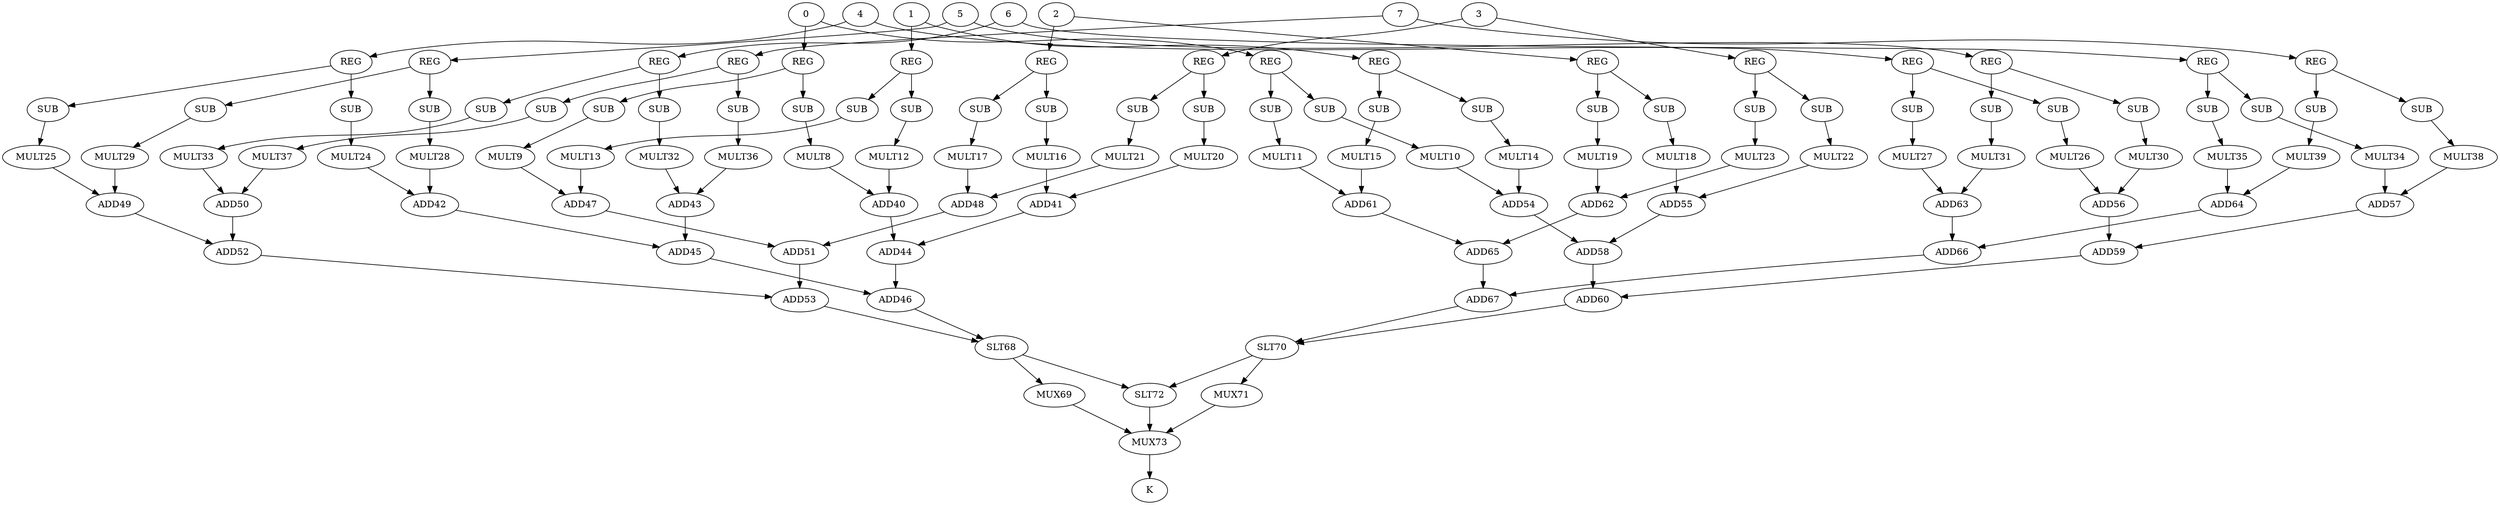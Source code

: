 strict digraph  {
0;
8 [label=MULT8];
9 [label=MULT9];
10 [label=MULT10];
11 [label=MULT11];
1;
12 [label=MULT12];
13 [label=MULT13];
14 [label=MULT14];
15 [label=MULT15];
2;
16 [label=MULT16];
17 [label=MULT17];
18 [label=MULT18];
19 [label=MULT19];
3;
20 [label=MULT20];
21 [label=MULT21];
22 [label=MULT22];
23 [label=MULT23];
4;
24 [label=MULT24];
25 [label=MULT25];
26 [label=MULT26];
27 [label=MULT27];
5;
28 [label=MULT28];
29 [label=MULT29];
30 [label=MULT30];
31 [label=MULT31];
6;
32 [label=MULT32];
33 [label=MULT33];
34 [label=MULT34];
35 [label=MULT35];
7;
36 [label=MULT36];
37 [label=MULT37];
38 [label=MULT38];
39 [label=MULT39];
40 [label=ADD40];
41 [label=ADD41];
42 [label=ADD42];
43 [label=ADD43];
44 [label=ADD44];
45 [label=ADD45];
46 [label=ADD46];
47 [label=ADD47];
48 [label=ADD48];
49 [label=ADD49];
50 [label=ADD50];
51 [label=ADD51];
52 [label=ADD52];
53 [label=ADD53];
54 [label=ADD54];
55 [label=ADD55];
56 [label=ADD56];
57 [label=ADD57];
58 [label=ADD58];
59 [label=ADD59];
60 [label=ADD60];
61 [label=ADD61];
62 [label=ADD62];
63 [label=ADD63];
64 [label=ADD64];
65 [label=ADD65];
66 [label=ADD66];
67 [label=ADD67];
68 [label=SLT68];
69 [label=MUX69];
70 [label=SLT70];
71 [label=MUX71];
72 [label=SLT72];
73 [label=MUX73];
74 [label=K];
75 [label=SUB];
76 [label=SUB];
77 [label=SUB];
78 [label=SUB];
79 [label=SUB];
80 [label=SUB];
81 [label=SUB];
82 [label=SUB];
83 [label=SUB];
84 [label=SUB];
85 [label=SUB];
86 [label=SUB];
87 [label=SUB];
88 [label=SUB];
89 [label=SUB];
90 [label=SUB];
91 [label=SUB];
92 [label=SUB];
93 [label=SUB];
94 [label=SUB];
95 [label=SUB];
96 [label=SUB];
97 [label=SUB];
98 [label=SUB];
99 [label=SUB];
100 [label=SUB];
101 [label=SUB];
102 [label=SUB];
103 [label=SUB];
104 [label=SUB];
105 [label=SUB];
106 [label=SUB];
107 [label=REG];
108 [label=REG];
109 [label=REG];
110 [label=REG];
111 [label=REG];
112 [label=REG];
113 [label=REG];
114 [label=REG];
115 [label=REG];
116 [label=REG];
117 [label=REG];
118 [label=REG];
119 [label=REG];
120 [label=REG];
121 [label=REG];
122 [label=REG];
0 -> 107;
0 -> 108;
8 -> 40;
9 -> 47;
10 -> 54;
11 -> 61;
1 -> 109;
1 -> 110;
12 -> 40;
13 -> 47;
14 -> 54;
15 -> 61;
2 -> 111;
2 -> 112;
16 -> 41;
17 -> 48;
18 -> 55;
19 -> 62;
3 -> 113;
3 -> 114;
20 -> 41;
21 -> 48;
22 -> 55;
23 -> 62;
4 -> 115;
4 -> 116;
24 -> 42;
25 -> 49;
26 -> 56;
27 -> 63;
5 -> 117;
5 -> 118;
28 -> 42;
29 -> 49;
30 -> 56;
31 -> 63;
6 -> 119;
6 -> 120;
32 -> 43;
33 -> 50;
34 -> 57;
35 -> 64;
7 -> 121;
7 -> 122;
36 -> 43;
37 -> 50;
38 -> 57;
39 -> 64;
40 -> 44;
41 -> 44;
42 -> 45;
43 -> 45;
44 -> 46;
45 -> 46;
46 -> 68;
47 -> 51;
48 -> 51;
49 -> 52;
50 -> 52;
51 -> 53;
52 -> 53;
53 -> 68;
54 -> 58;
55 -> 58;
56 -> 59;
57 -> 59;
58 -> 60;
59 -> 60;
60 -> 70;
61 -> 65;
62 -> 65;
63 -> 66;
64 -> 66;
65 -> 67;
66 -> 67;
67 -> 70;
68 -> 69;
68 -> 72;
69 -> 73;
70 -> 71;
70 -> 72;
71 -> 73;
72 -> 73;
73 -> 74;
75 -> 8;
76 -> 9;
77 -> 10;
78 -> 11;
79 -> 12;
80 -> 13;
81 -> 14;
82 -> 15;
83 -> 16;
84 -> 17;
85 -> 18;
86 -> 19;
87 -> 20;
88 -> 21;
89 -> 22;
90 -> 23;
91 -> 24;
92 -> 25;
93 -> 26;
94 -> 27;
95 -> 28;
96 -> 29;
97 -> 30;
98 -> 31;
99 -> 32;
100 -> 33;
101 -> 34;
102 -> 35;
103 -> 36;
104 -> 37;
105 -> 38;
106 -> 39;
107 -> 75;
107 -> 76;
108 -> 77;
108 -> 78;
109 -> 79;
109 -> 80;
110 -> 81;
110 -> 82;
111 -> 83;
111 -> 84;
112 -> 85;
112 -> 86;
113 -> 87;
113 -> 88;
114 -> 89;
114 -> 90;
115 -> 91;
115 -> 92;
116 -> 93;
116 -> 94;
117 -> 95;
117 -> 96;
118 -> 97;
118 -> 98;
119 -> 99;
119 -> 100;
120 -> 101;
120 -> 102;
121 -> 103;
121 -> 104;
122 -> 105;
122 -> 106;
}
